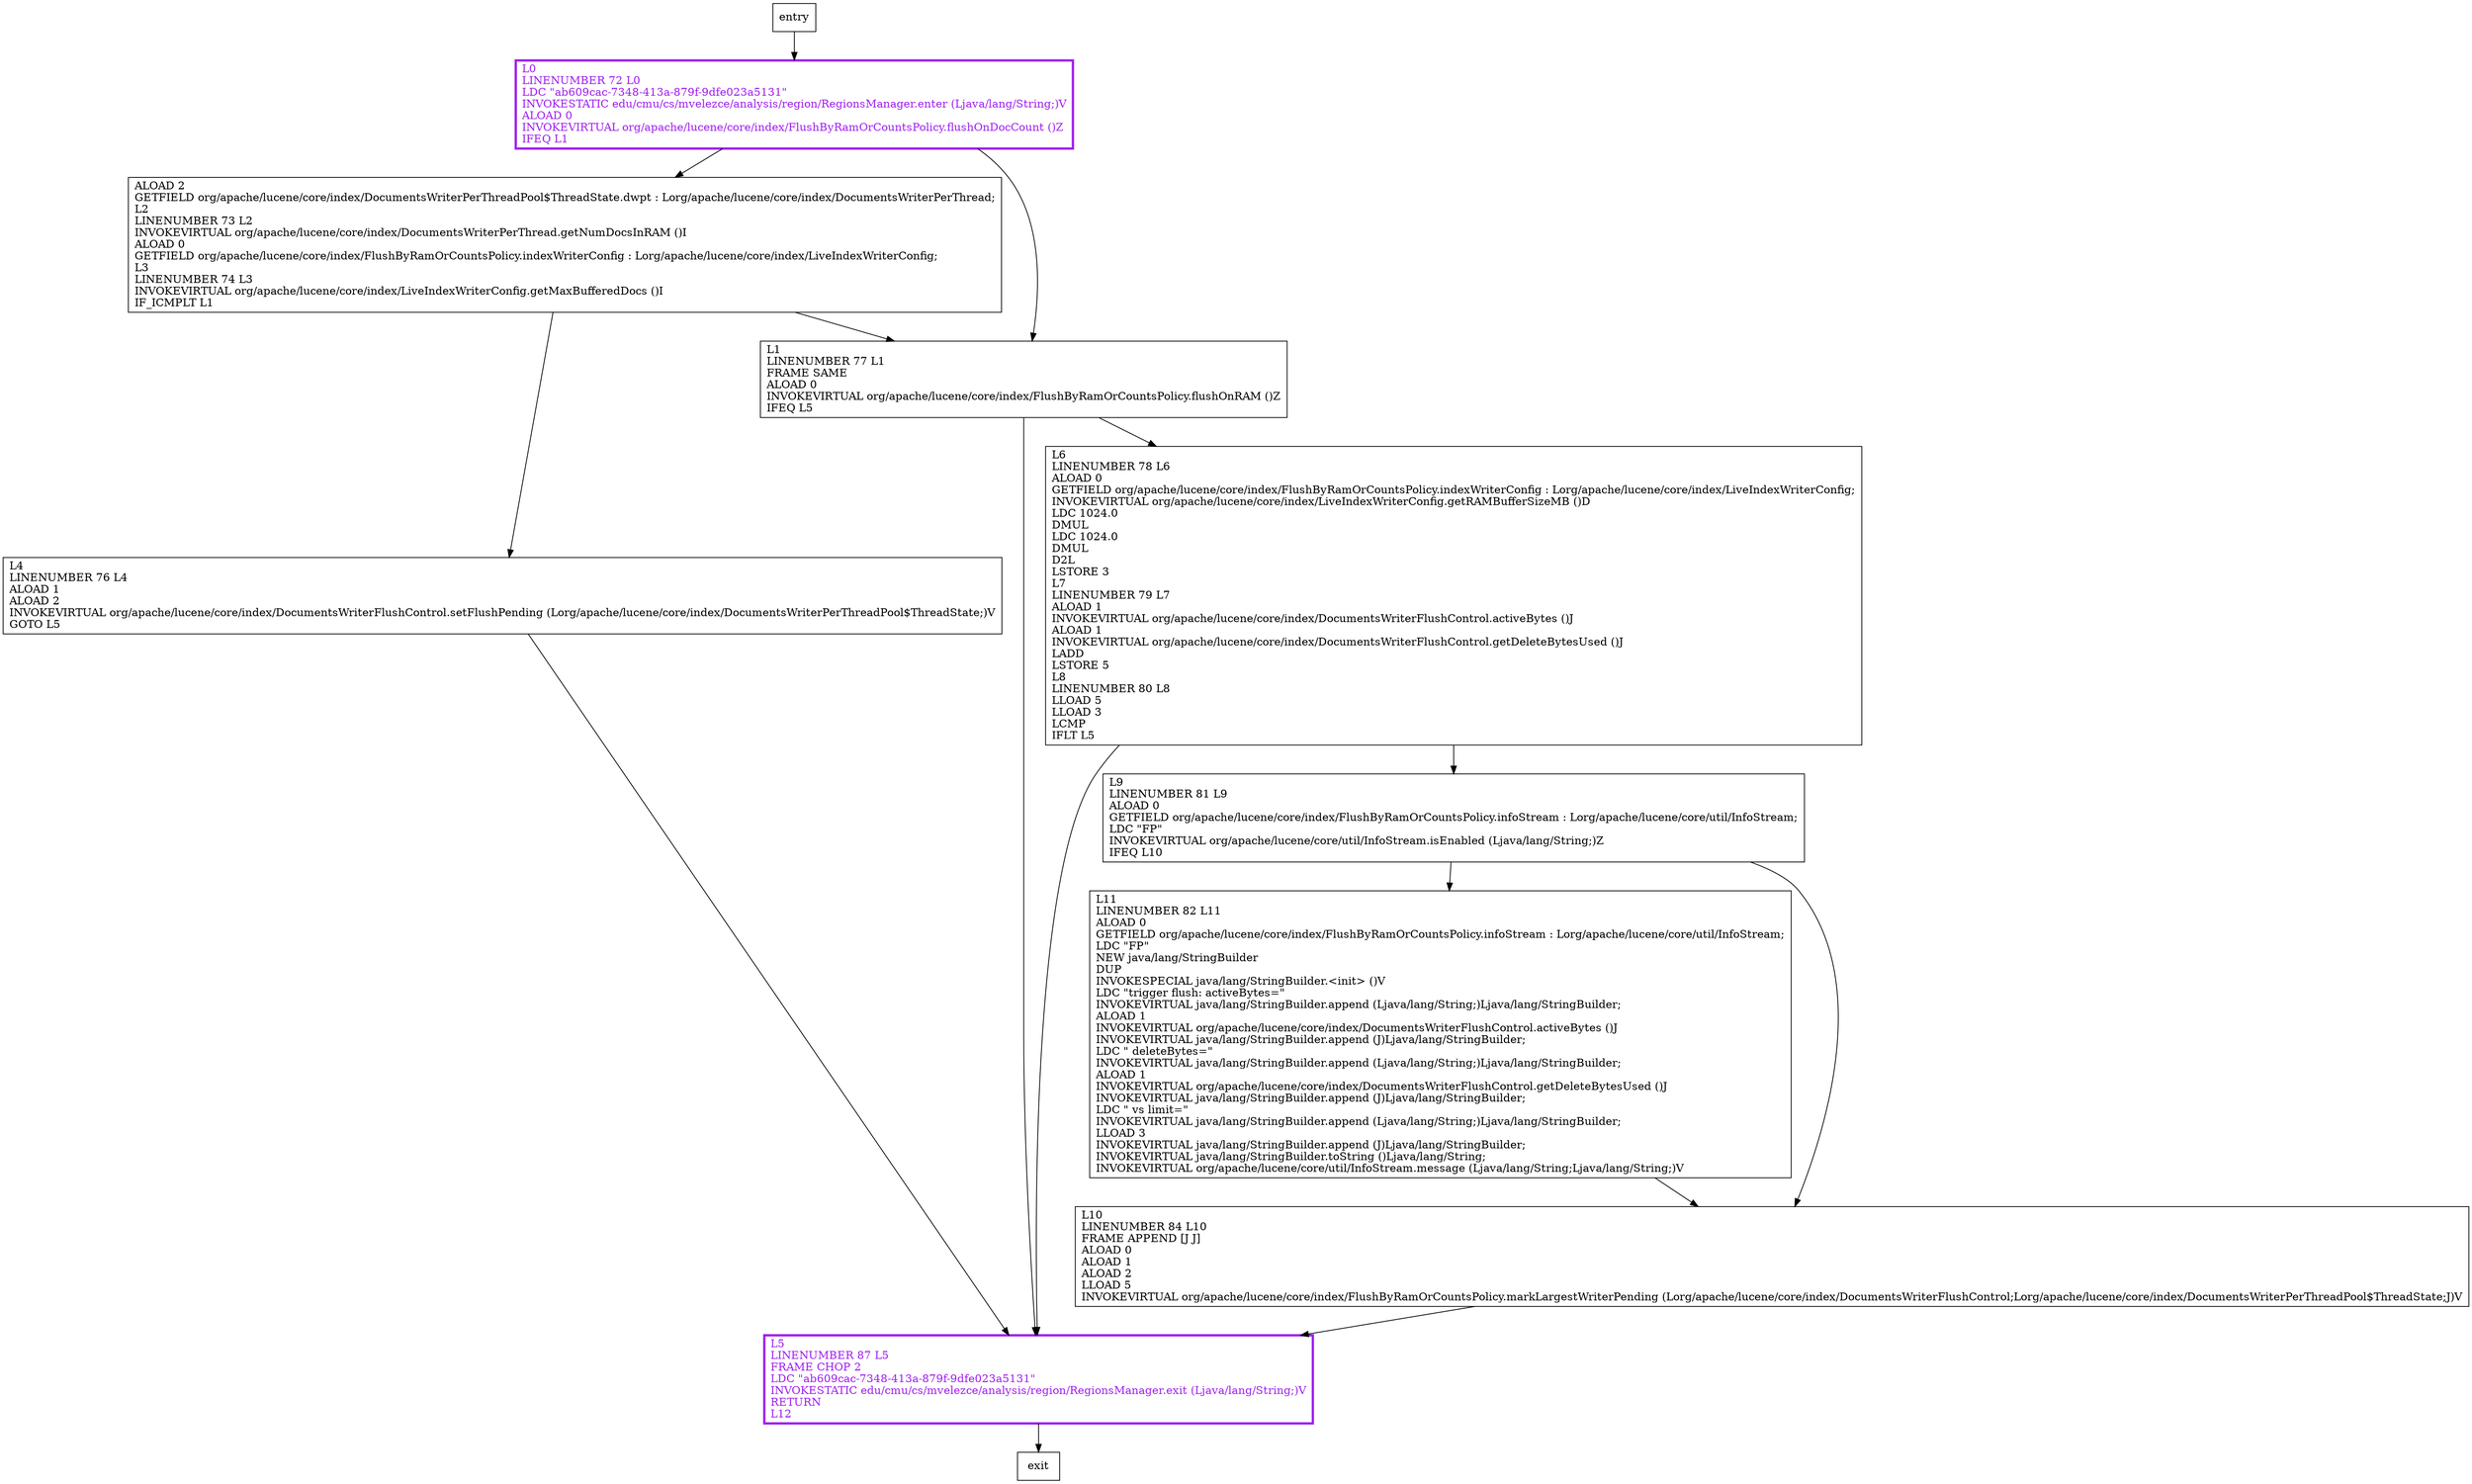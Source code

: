 digraph onInsert {
node [shape=record];
1720434914 [label="L5\lLINENUMBER 87 L5\lFRAME CHOP 2\lLDC \"ab609cac-7348-413a-879f-9dfe023a5131\"\lINVOKESTATIC edu/cmu/cs/mvelezce/analysis/region/RegionsManager.exit (Ljava/lang/String;)V\lRETURN\lL12\l"];
239470094 [label="L11\lLINENUMBER 82 L11\lALOAD 0\lGETFIELD org/apache/lucene/core/index/FlushByRamOrCountsPolicy.infoStream : Lorg/apache/lucene/core/util/InfoStream;\lLDC \"FP\"\lNEW java/lang/StringBuilder\lDUP\lINVOKESPECIAL java/lang/StringBuilder.\<init\> ()V\lLDC \"trigger flush: activeBytes=\"\lINVOKEVIRTUAL java/lang/StringBuilder.append (Ljava/lang/String;)Ljava/lang/StringBuilder;\lALOAD 1\lINVOKEVIRTUAL org/apache/lucene/core/index/DocumentsWriterFlushControl.activeBytes ()J\lINVOKEVIRTUAL java/lang/StringBuilder.append (J)Ljava/lang/StringBuilder;\lLDC \" deleteBytes=\"\lINVOKEVIRTUAL java/lang/StringBuilder.append (Ljava/lang/String;)Ljava/lang/StringBuilder;\lALOAD 1\lINVOKEVIRTUAL org/apache/lucene/core/index/DocumentsWriterFlushControl.getDeleteBytesUsed ()J\lINVOKEVIRTUAL java/lang/StringBuilder.append (J)Ljava/lang/StringBuilder;\lLDC \" vs limit=\"\lINVOKEVIRTUAL java/lang/StringBuilder.append (Ljava/lang/String;)Ljava/lang/StringBuilder;\lLLOAD 3\lINVOKEVIRTUAL java/lang/StringBuilder.append (J)Ljava/lang/StringBuilder;\lINVOKEVIRTUAL java/lang/StringBuilder.toString ()Ljava/lang/String;\lINVOKEVIRTUAL org/apache/lucene/core/util/InfoStream.message (Ljava/lang/String;Ljava/lang/String;)V\l"];
1107674406 [label="L4\lLINENUMBER 76 L4\lALOAD 1\lALOAD 2\lINVOKEVIRTUAL org/apache/lucene/core/index/DocumentsWriterFlushControl.setFlushPending (Lorg/apache/lucene/core/index/DocumentsWriterPerThreadPool$ThreadState;)V\lGOTO L5\l"];
1698589718 [label="L6\lLINENUMBER 78 L6\lALOAD 0\lGETFIELD org/apache/lucene/core/index/FlushByRamOrCountsPolicy.indexWriterConfig : Lorg/apache/lucene/core/index/LiveIndexWriterConfig;\lINVOKEVIRTUAL org/apache/lucene/core/index/LiveIndexWriterConfig.getRAMBufferSizeMB ()D\lLDC 1024.0\lDMUL\lLDC 1024.0\lDMUL\lD2L\lLSTORE 3\lL7\lLINENUMBER 79 L7\lALOAD 1\lINVOKEVIRTUAL org/apache/lucene/core/index/DocumentsWriterFlushControl.activeBytes ()J\lALOAD 1\lINVOKEVIRTUAL org/apache/lucene/core/index/DocumentsWriterFlushControl.getDeleteBytesUsed ()J\lLADD\lLSTORE 5\lL8\lLINENUMBER 80 L8\lLLOAD 5\lLLOAD 3\lLCMP\lIFLT L5\l"];
994516515 [label="ALOAD 2\lGETFIELD org/apache/lucene/core/index/DocumentsWriterPerThreadPool$ThreadState.dwpt : Lorg/apache/lucene/core/index/DocumentsWriterPerThread;\lL2\lLINENUMBER 73 L2\lINVOKEVIRTUAL org/apache/lucene/core/index/DocumentsWriterPerThread.getNumDocsInRAM ()I\lALOAD 0\lGETFIELD org/apache/lucene/core/index/FlushByRamOrCountsPolicy.indexWriterConfig : Lorg/apache/lucene/core/index/LiveIndexWriterConfig;\lL3\lLINENUMBER 74 L3\lINVOKEVIRTUAL org/apache/lucene/core/index/LiveIndexWriterConfig.getMaxBufferedDocs ()I\lIF_ICMPLT L1\l"];
1126143387 [label="L1\lLINENUMBER 77 L1\lFRAME SAME\lALOAD 0\lINVOKEVIRTUAL org/apache/lucene/core/index/FlushByRamOrCountsPolicy.flushOnRAM ()Z\lIFEQ L5\l"];
500645795 [label="L0\lLINENUMBER 72 L0\lLDC \"ab609cac-7348-413a-879f-9dfe023a5131\"\lINVOKESTATIC edu/cmu/cs/mvelezce/analysis/region/RegionsManager.enter (Ljava/lang/String;)V\lALOAD 0\lINVOKEVIRTUAL org/apache/lucene/core/index/FlushByRamOrCountsPolicy.flushOnDocCount ()Z\lIFEQ L1\l"];
1513262695 [label="L9\lLINENUMBER 81 L9\lALOAD 0\lGETFIELD org/apache/lucene/core/index/FlushByRamOrCountsPolicy.infoStream : Lorg/apache/lucene/core/util/InfoStream;\lLDC \"FP\"\lINVOKEVIRTUAL org/apache/lucene/core/util/InfoStream.isEnabled (Ljava/lang/String;)Z\lIFEQ L10\l"];
913464562 [label="L10\lLINENUMBER 84 L10\lFRAME APPEND [J J]\lALOAD 0\lALOAD 1\lALOAD 2\lLLOAD 5\lINVOKEVIRTUAL org/apache/lucene/core/index/FlushByRamOrCountsPolicy.markLargestWriterPending (Lorg/apache/lucene/core/index/DocumentsWriterFlushControl;Lorg/apache/lucene/core/index/DocumentsWriterPerThreadPool$ThreadState;J)V\l"];
entry;
exit;
1720434914 -> exit;
239470094 -> 913464562;
entry -> 500645795;
1107674406 -> 1720434914;
1698589718 -> 1720434914;
1698589718 -> 1513262695;
994516515 -> 1107674406;
994516515 -> 1126143387;
1126143387 -> 1720434914;
1126143387 -> 1698589718;
500645795 -> 994516515;
500645795 -> 1126143387;
1513262695 -> 239470094;
1513262695 -> 913464562;
913464562 -> 1720434914;
1720434914[fontcolor="purple", penwidth=3, color="purple"];
500645795[fontcolor="purple", penwidth=3, color="purple"];
}
